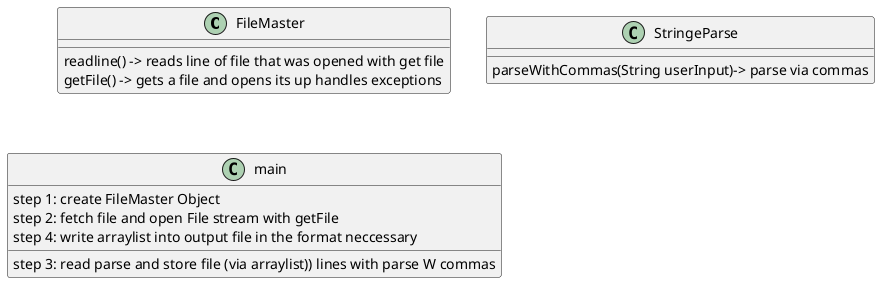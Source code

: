 @startuml
'https://plantuml.com/class-diagram

class FileMaster{
readline() -> reads line of file that was opened with get file
getFile() -> gets a file and opens its up handles exceptions

}

class StringeParse{
    parseWithCommas(String userInput)-> parse via commas
}


class main{
      step 1: create FileMaster Object
      step 2: fetch file and open File stream with getFile
      step 3: read parse and store file (via arraylist)) lines with parse W commas
      step 4: write arraylist into output file in the format neccessary
}


@enduml